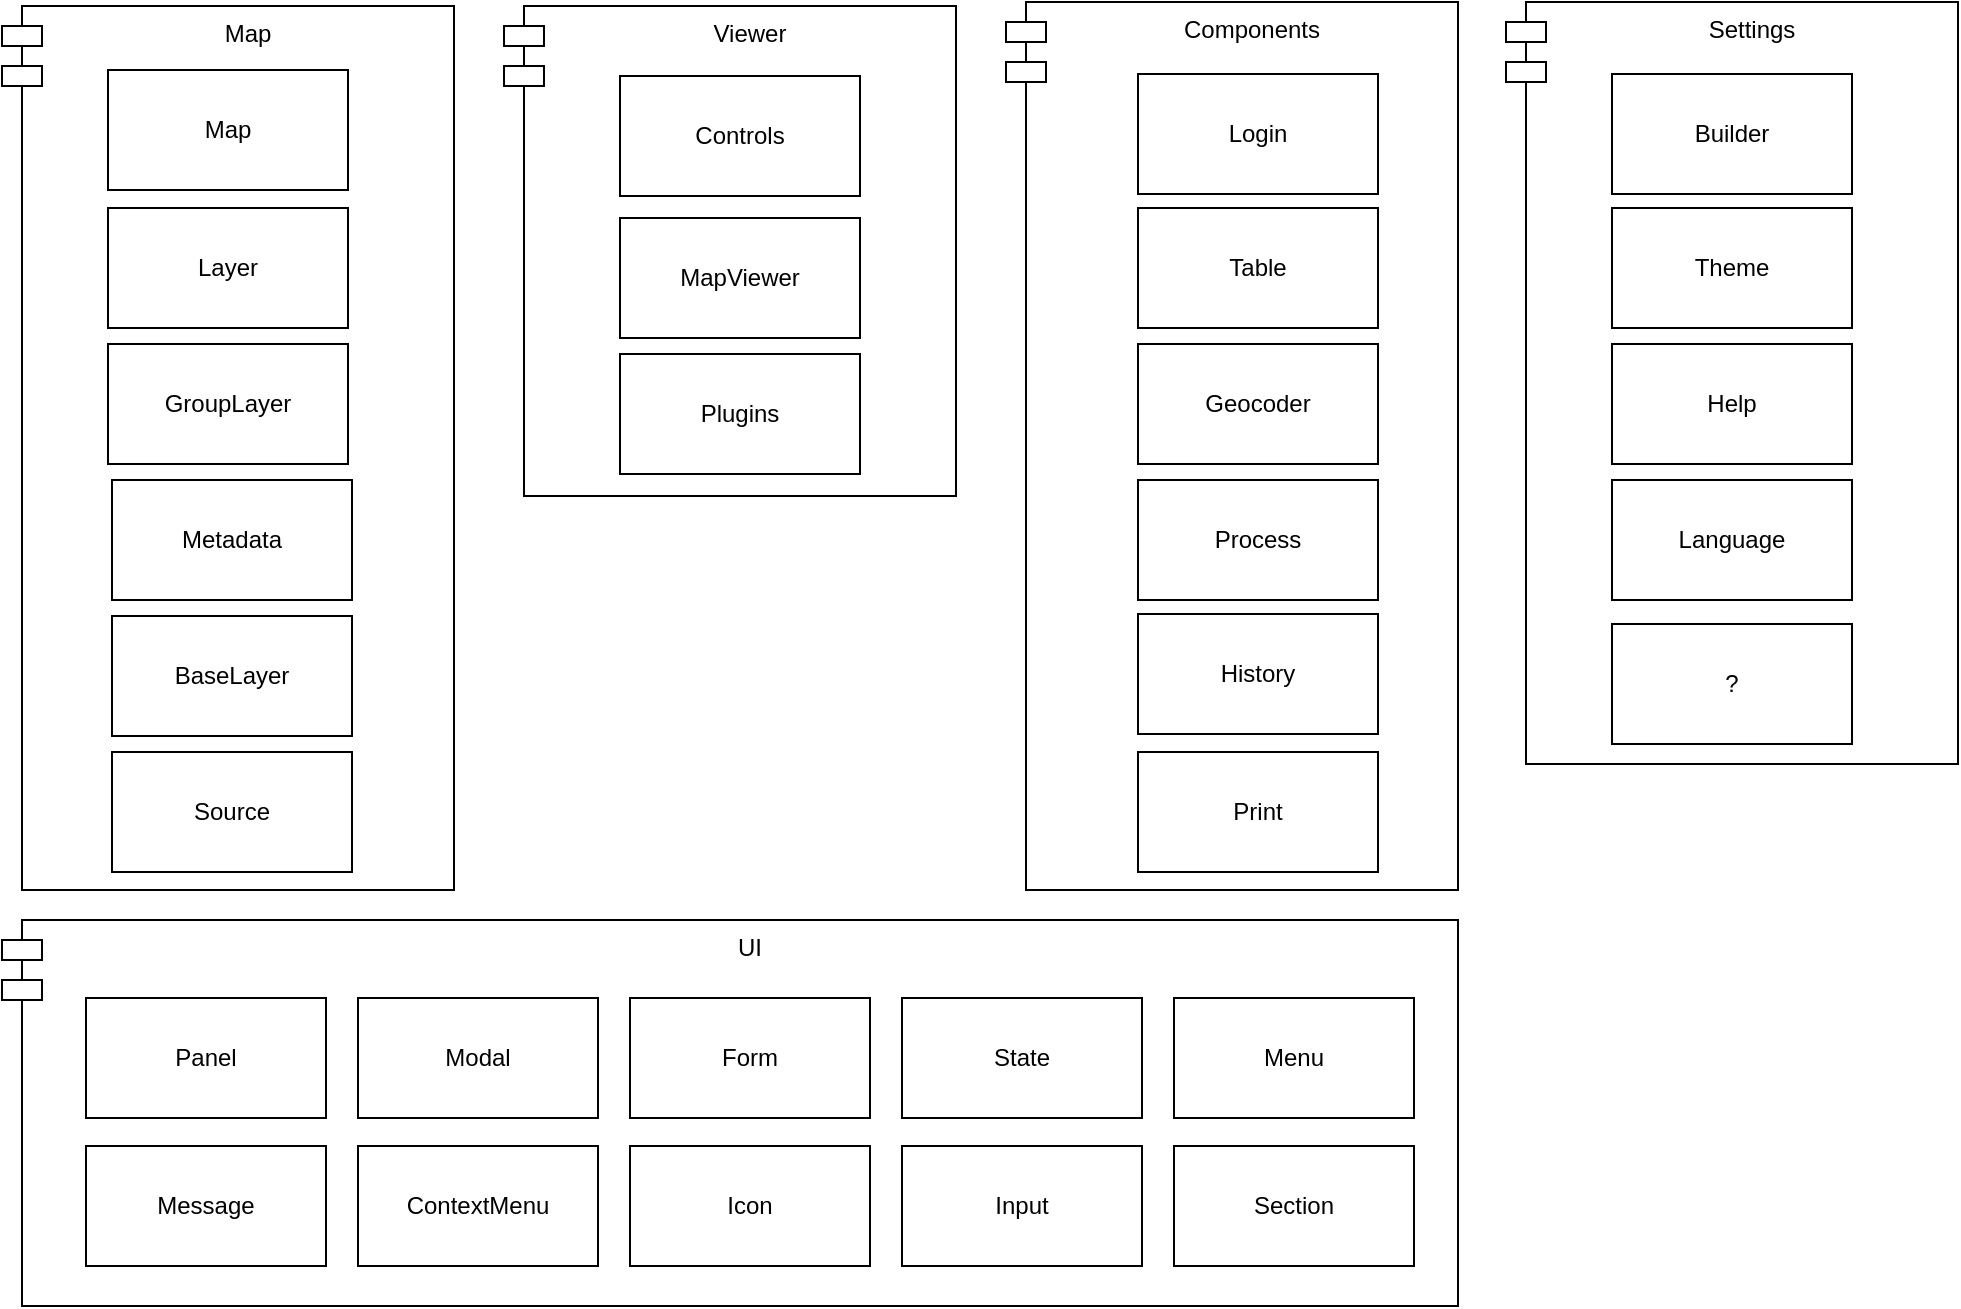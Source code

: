 <mxfile>
    <diagram id="CWb_n4CAjd2z9gFYFfTj" name="Modules">
        <mxGraphModel dx="510" dy="250" grid="0" gridSize="10" guides="1" tooltips="1" connect="1" arrows="1" fold="1" page="1" pageScale="1" pageWidth="1169" pageHeight="827" math="0" shadow="0">
            <root>
                <mxCell id="0"/>
                <mxCell id="1" parent="0"/>
                <mxCell id="gD5JubQlsYifofTVkJNf-137" value="UI" style="shape=module;align=left;spacingLeft=20;align=center;verticalAlign=top;" parent="1" vertex="1">
                    <mxGeometry x="99" y="546" width="728" height="193" as="geometry"/>
                </mxCell>
                <mxCell id="gD5JubQlsYifofTVkJNf-133" value="Settings" style="shape=module;align=left;spacingLeft=20;align=center;verticalAlign=top;" parent="1" vertex="1">
                    <mxGeometry x="851" y="87" width="226" height="381" as="geometry"/>
                </mxCell>
                <mxCell id="gD5JubQlsYifofTVkJNf-132" value="Components" style="shape=module;align=left;spacingLeft=20;align=center;verticalAlign=top;" parent="1" vertex="1">
                    <mxGeometry x="601" y="87" width="226" height="444" as="geometry"/>
                </mxCell>
                <mxCell id="gD5JubQlsYifofTVkJNf-120" value="Map" style="shape=module;align=left;spacingLeft=20;align=center;verticalAlign=top;" parent="1" vertex="1">
                    <mxGeometry x="99" y="89" width="226" height="442" as="geometry"/>
                </mxCell>
                <mxCell id="109" value="Login" style="rounded=0;whiteSpace=wrap;html=1;" parent="1" vertex="1">
                    <mxGeometry x="667" y="123" width="120" height="60" as="geometry"/>
                </mxCell>
                <mxCell id="110" value="Help" style="rounded=0;whiteSpace=wrap;html=1;" parent="1" vertex="1">
                    <mxGeometry x="904" y="258" width="120" height="60" as="geometry"/>
                </mxCell>
                <mxCell id="111" value="Process" style="rounded=0;whiteSpace=wrap;html=1;" parent="1" vertex="1">
                    <mxGeometry x="667" y="326" width="120" height="60" as="geometry"/>
                </mxCell>
                <mxCell id="112" value="Layer" style="rounded=0;whiteSpace=wrap;html=1;" parent="1" vertex="1">
                    <mxGeometry x="152" y="190" width="120" height="60" as="geometry"/>
                </mxCell>
                <mxCell id="113" value="Menu" style="rounded=0;whiteSpace=wrap;html=1;" parent="1" vertex="1">
                    <mxGeometry x="685" y="585" width="120" height="60" as="geometry"/>
                </mxCell>
                <mxCell id="114" value="Map" style="rounded=0;whiteSpace=wrap;html=1;" parent="1" vertex="1">
                    <mxGeometry x="152" y="121" width="120" height="60" as="geometry"/>
                </mxCell>
                <mxCell id="115" value="Table" style="rounded=0;whiteSpace=wrap;html=1;" parent="1" vertex="1">
                    <mxGeometry x="667" y="190" width="120" height="60" as="geometry"/>
                </mxCell>
                <mxCell id="116" value="Geocoder" style="rounded=0;whiteSpace=wrap;html=1;" parent="1" vertex="1">
                    <mxGeometry x="667" y="258" width="120" height="60" as="geometry"/>
                </mxCell>
                <mxCell id="118" value="Print" style="rounded=0;whiteSpace=wrap;html=1;" parent="1" vertex="1">
                    <mxGeometry x="667" y="462" width="120" height="60" as="geometry"/>
                </mxCell>
                <mxCell id="uoo7UDj4XoM6Ld0TAv-9-122" value="BaseLayer" style="rounded=0;whiteSpace=wrap;html=1;" parent="1" vertex="1">
                    <mxGeometry x="154" y="394" width="120" height="60" as="geometry"/>
                </mxCell>
                <mxCell id="uoo7UDj4XoM6Ld0TAv-9-124" value="History" style="rounded=0;whiteSpace=wrap;html=1;" parent="1" vertex="1">
                    <mxGeometry x="667" y="393" width="120" height="60" as="geometry"/>
                </mxCell>
                <mxCell id="uoo7UDj4XoM6Ld0TAv-9-127" value="Builder" style="rounded=0;whiteSpace=wrap;html=1;" parent="1" vertex="1">
                    <mxGeometry x="904" y="123" width="120" height="60" as="geometry"/>
                </mxCell>
                <mxCell id="gD5JubQlsYifofTVkJNf-121" value="GroupLayer" style="rounded=0;whiteSpace=wrap;html=1;" parent="1" vertex="1">
                    <mxGeometry x="152" y="258" width="120" height="60" as="geometry"/>
                </mxCell>
                <mxCell id="gD5JubQlsYifofTVkJNf-122" value="Section" style="rounded=0;whiteSpace=wrap;html=1;" parent="1" vertex="1">
                    <mxGeometry x="685" y="659" width="120" height="60" as="geometry"/>
                </mxCell>
                <mxCell id="gD5JubQlsYifofTVkJNf-124" value="Metadata" style="rounded=0;whiteSpace=wrap;html=1;" parent="1" vertex="1">
                    <mxGeometry x="154" y="326" width="120" height="60" as="geometry"/>
                </mxCell>
                <mxCell id="gD5JubQlsYifofTVkJNf-134" value="Language" style="rounded=0;whiteSpace=wrap;html=1;" parent="1" vertex="1">
                    <mxGeometry x="904" y="326" width="120" height="60" as="geometry"/>
                </mxCell>
                <mxCell id="gD5JubQlsYifofTVkJNf-135" value="Theme" style="rounded=0;whiteSpace=wrap;html=1;" parent="1" vertex="1">
                    <mxGeometry x="904" y="190" width="120" height="60" as="geometry"/>
                </mxCell>
                <mxCell id="gD5JubQlsYifofTVkJNf-136" value="State" style="rounded=0;whiteSpace=wrap;html=1;" parent="1" vertex="1">
                    <mxGeometry x="549" y="585" width="120" height="60" as="geometry"/>
                </mxCell>
                <mxCell id="gD5JubQlsYifofTVkJNf-138" value="Panel" style="rounded=0;whiteSpace=wrap;html=1;" parent="1" vertex="1">
                    <mxGeometry x="141" y="585" width="120" height="60" as="geometry"/>
                </mxCell>
                <mxCell id="gD5JubQlsYifofTVkJNf-139" value="Modal" style="rounded=0;whiteSpace=wrap;html=1;" parent="1" vertex="1">
                    <mxGeometry x="277" y="585" width="120" height="60" as="geometry"/>
                </mxCell>
                <mxCell id="gD5JubQlsYifofTVkJNf-140" value="Form" style="rounded=0;whiteSpace=wrap;html=1;" parent="1" vertex="1">
                    <mxGeometry x="413" y="585" width="120" height="60" as="geometry"/>
                </mxCell>
                <mxCell id="gD5JubQlsYifofTVkJNf-141" value="Message" style="rounded=0;whiteSpace=wrap;html=1;" parent="1" vertex="1">
                    <mxGeometry x="141" y="659" width="120" height="60" as="geometry"/>
                </mxCell>
                <mxCell id="gD5JubQlsYifofTVkJNf-142" value="ContextMenu" style="rounded=0;whiteSpace=wrap;html=1;" parent="1" vertex="1">
                    <mxGeometry x="277" y="659" width="120" height="60" as="geometry"/>
                </mxCell>
                <mxCell id="gD5JubQlsYifofTVkJNf-143" value="Icon" style="rounded=0;whiteSpace=wrap;html=1;" parent="1" vertex="1">
                    <mxGeometry x="413" y="659" width="120" height="60" as="geometry"/>
                </mxCell>
                <mxCell id="gD5JubQlsYifofTVkJNf-145" value="Input" style="rounded=0;whiteSpace=wrap;html=1;" parent="1" vertex="1">
                    <mxGeometry x="549" y="659" width="120" height="60" as="geometry"/>
                </mxCell>
                <mxCell id="gD5JubQlsYifofTVkJNf-147" value="" style="group" parent="1" vertex="1" connectable="0">
                    <mxGeometry x="350" y="89" width="226" height="245" as="geometry"/>
                </mxCell>
                <mxCell id="gD5JubQlsYifofTVkJNf-127" value="Viewer" style="shape=module;align=left;spacingLeft=20;align=center;verticalAlign=top;" parent="gD5JubQlsYifofTVkJNf-147" vertex="1">
                    <mxGeometry width="226" height="245" as="geometry"/>
                </mxCell>
                <mxCell id="uoo7UDj4XoM6Ld0TAv-9-128" value="Controls" style="rounded=0;whiteSpace=wrap;html=1;" parent="gD5JubQlsYifofTVkJNf-147" vertex="1">
                    <mxGeometry x="58" y="35" width="120" height="60" as="geometry"/>
                </mxCell>
                <mxCell id="gD5JubQlsYifofTVkJNf-128" value="MapViewer" style="rounded=0;whiteSpace=wrap;html=1;" parent="gD5JubQlsYifofTVkJNf-147" vertex="1">
                    <mxGeometry x="58" y="106" width="120" height="60" as="geometry"/>
                </mxCell>
                <mxCell id="gD5JubQlsYifofTVkJNf-129" value="Plugins" style="rounded=0;whiteSpace=wrap;html=1;" parent="gD5JubQlsYifofTVkJNf-147" vertex="1">
                    <mxGeometry x="58" y="174" width="120" height="60" as="geometry"/>
                </mxCell>
                <mxCell id="119" value="Source" style="rounded=0;whiteSpace=wrap;html=1;" parent="1" vertex="1">
                    <mxGeometry x="154" y="462" width="120" height="60" as="geometry"/>
                </mxCell>
                <mxCell id="120" value="?" style="rounded=0;whiteSpace=wrap;html=1;" parent="1" vertex="1">
                    <mxGeometry x="904" y="398" width="120" height="60" as="geometry"/>
                </mxCell>
            </root>
        </mxGraphModel>
    </diagram>
    <diagram name="Modulos" id="eLVzMxhiYiHDxjozMNMs">
        <mxGraphModel dx="1072" dy="525" grid="0" gridSize="10" guides="1" tooltips="1" connect="1" arrows="1" fold="1" page="1" pageScale="1" pageWidth="1169" pageHeight="827" math="0" shadow="0">
            <root>
                <mxCell id="4lRZ-2Vwb35pFQylMisb-0"/>
                <mxCell id="4lRZ-2Vwb35pFQylMisb-1" parent="4lRZ-2Vwb35pFQylMisb-0"/>
                <mxCell id="ViPL-9zTf9_xKbw7VH_S-1" value="" style="edgeStyle=none;html=1;" parent="4lRZ-2Vwb35pFQylMisb-1" source="4lRZ-2Vwb35pFQylMisb-11" target="pNNibFBL_ZgjOhzCeXM2-0" edge="1">
                    <mxGeometry relative="1" as="geometry"/>
                </mxCell>
                <mxCell id="ViPL-9zTf9_xKbw7VH_S-2" value="" style="edgeStyle=none;html=1;" parent="4lRZ-2Vwb35pFQylMisb-1" source="4lRZ-2Vwb35pFQylMisb-11" target="pNNibFBL_ZgjOhzCeXM2-0" edge="1">
                    <mxGeometry relative="1" as="geometry"/>
                </mxCell>
                <mxCell id="ViPL-9zTf9_xKbw7VH_S-3" value="" style="edgeStyle=none;html=1;" parent="4lRZ-2Vwb35pFQylMisb-1" source="4lRZ-2Vwb35pFQylMisb-11" target="pNNibFBL_ZgjOhzCeXM2-0" edge="1">
                    <mxGeometry relative="1" as="geometry"/>
                </mxCell>
                <mxCell id="ViPL-9zTf9_xKbw7VH_S-5" value="" style="edgeStyle=none;html=1;entryX=0.442;entryY=0.033;entryDx=0;entryDy=0;entryPerimeter=0;" parent="4lRZ-2Vwb35pFQylMisb-1" source="4lRZ-2Vwb35pFQylMisb-11" target="2x8T4kLwrrR0kV8z2Wcs-0" edge="1">
                    <mxGeometry relative="1" as="geometry">
                        <mxPoint x="753" y="138" as="targetPoint"/>
                    </mxGeometry>
                </mxCell>
                <mxCell id="ViPL-9zTf9_xKbw7VH_S-7" value="" style="edgeStyle=none;html=1;" parent="4lRZ-2Vwb35pFQylMisb-1" source="4lRZ-2Vwb35pFQylMisb-11" target="2x8T4kLwrrR0kV8z2Wcs-1" edge="1">
                    <mxGeometry relative="1" as="geometry">
                        <mxPoint x="1053" y="138" as="targetPoint"/>
                    </mxGeometry>
                </mxCell>
                <mxCell id="4lRZ-2Vwb35pFQylMisb-11" value="Map" style="rounded=0;whiteSpace=wrap;html=1;" parent="4lRZ-2Vwb35pFQylMisb-1" vertex="1">
                    <mxGeometry x="855" y="120" width="120" height="60" as="geometry"/>
                </mxCell>
                <mxCell id="ViPL-9zTf9_xKbw7VH_S-10" value="" style="edgeStyle=none;html=1;" parent="4lRZ-2Vwb35pFQylMisb-1" source="pNNibFBL_ZgjOhzCeXM2-0" target="2x8T4kLwrrR0kV8z2Wcs-2" edge="1">
                    <mxGeometry relative="1" as="geometry">
                        <mxPoint x="920" y="377" as="targetPoint"/>
                    </mxGeometry>
                </mxCell>
                <mxCell id="pNNibFBL_ZgjOhzCeXM2-0" value="Layer" style="rounded=0;whiteSpace=wrap;html=1;" parent="4lRZ-2Vwb35pFQylMisb-1" vertex="1">
                    <mxGeometry x="860" y="237" width="120" height="60" as="geometry"/>
                </mxCell>
                <mxCell id="2x8T4kLwrrR0kV8z2Wcs-0" value="Plugins" style="rounded=0;whiteSpace=wrap;html=1;" parent="4lRZ-2Vwb35pFQylMisb-1" vertex="1">
                    <mxGeometry x="716" y="237" width="120" height="60" as="geometry"/>
                </mxCell>
                <mxCell id="ViPL-9zTf9_xKbw7VH_S-8" value="" style="edgeStyle=none;html=1;" parent="4lRZ-2Vwb35pFQylMisb-1" source="2x8T4kLwrrR0kV8z2Wcs-1" target="2x8T4kLwrrR0kV8z2Wcs-2" edge="1">
                    <mxGeometry relative="1" as="geometry"/>
                </mxCell>
                <mxCell id="2x8T4kLwrrR0kV8z2Wcs-1" value="L.Draw/Herramientas" style="rounded=0;whiteSpace=wrap;html=1;" parent="4lRZ-2Vwb35pFQylMisb-1" vertex="1">
                    <mxGeometry x="996" y="237" width="120" height="60" as="geometry"/>
                </mxCell>
                <mxCell id="2x8T4kLwrrR0kV8z2Wcs-2" value="Geoprocess" style="rounded=0;whiteSpace=wrap;html=1;" parent="4lRZ-2Vwb35pFQylMisb-1" vertex="1">
                    <mxGeometry x="996" y="332" width="120" height="60" as="geometry"/>
                </mxCell>
                <mxCell id="2x8T4kLwrrR0kV8z2Wcs-3" value="Help" style="rounded=0;whiteSpace=wrap;html=1;" parent="4lRZ-2Vwb35pFQylMisb-1" vertex="1">
                    <mxGeometry x="10" y="237" width="120" height="60" as="geometry"/>
                </mxCell>
                <mxCell id="2x8T4kLwrrR0kV8z2Wcs-4" value="Menu" style="rounded=0;whiteSpace=wrap;html=1;" parent="4lRZ-2Vwb35pFQylMisb-1" vertex="1">
                    <mxGeometry x="284" y="237" width="120" height="60" as="geometry"/>
                </mxCell>
                <mxCell id="2x8T4kLwrrR0kV8z2Wcs-5" value="About" style="rounded=0;whiteSpace=wrap;html=1;" parent="4lRZ-2Vwb35pFQylMisb-1" vertex="1">
                    <mxGeometry x="147" y="237" width="120" height="60" as="geometry"/>
                </mxCell>
                <mxCell id="ViPL-9zTf9_xKbw7VH_S-14" value="" style="edgeStyle=none;html=1;entryX=0.5;entryY=0;entryDx=0;entryDy=0;" parent="4lRZ-2Vwb35pFQylMisb-1" source="_Ku9aQTKGOqGjegTY_Go-0" target="2x8T4kLwrrR0kV8z2Wcs-4" edge="1">
                    <mxGeometry relative="1" as="geometry">
                        <mxPoint x="350" y="117" as="targetPoint"/>
                    </mxGeometry>
                </mxCell>
                <mxCell id="ViPL-9zTf9_xKbw7VH_S-15" value="" style="edgeStyle=none;html=1;entryX=0.5;entryY=0;entryDx=0;entryDy=0;" parent="4lRZ-2Vwb35pFQylMisb-1" source="_Ku9aQTKGOqGjegTY_Go-0" target="2x8T4kLwrrR0kV8z2Wcs-5" edge="1">
                    <mxGeometry relative="1" as="geometry">
                        <mxPoint x="350" y="117" as="targetPoint"/>
                    </mxGeometry>
                </mxCell>
                <mxCell id="ViPL-9zTf9_xKbw7VH_S-16" value="" style="edgeStyle=none;html=1;entryX=0.4;entryY=0;entryDx=0;entryDy=0;entryPerimeter=0;" parent="4lRZ-2Vwb35pFQylMisb-1" source="_Ku9aQTKGOqGjegTY_Go-0" target="2x8T4kLwrrR0kV8z2Wcs-3" edge="1">
                    <mxGeometry relative="1" as="geometry">
                        <mxPoint x="350" y="117" as="targetPoint"/>
                    </mxGeometry>
                </mxCell>
                <mxCell id="X_po4N27kvjOxuceSyb3-0" value="" style="edgeStyle=none;html=1;entryX=0.5;entryY=0;entryDx=0;entryDy=0;" parent="4lRZ-2Vwb35pFQylMisb-1" source="_Ku9aQTKGOqGjegTY_Go-0" target="9GeohLpNnnjzKHiVYiQz-0" edge="1">
                    <mxGeometry relative="1" as="geometry">
                        <mxPoint x="351.5" y="150" as="targetPoint"/>
                    </mxGeometry>
                </mxCell>
                <mxCell id="_Ku9aQTKGOqGjegTY_Go-0" value="UI" style="rounded=0;whiteSpace=wrap;html=1;" parent="4lRZ-2Vwb35pFQylMisb-1" vertex="1">
                    <mxGeometry x="144.5" y="120" width="127" height="60" as="geometry"/>
                </mxCell>
                <mxCell id="ViPL-9zTf9_xKbw7VH_S-9" value="Buscador" style="rounded=0;whiteSpace=wrap;html=1;" parent="4lRZ-2Vwb35pFQylMisb-1" vertex="1">
                    <mxGeometry x="575" y="120" width="120" height="60" as="geometry"/>
                </mxCell>
                <mxCell id="17fP1RQrxEWDu5_7WFTK-0" value="Argenmap" style="rounded=0;whiteSpace=wrap;html=1;" parent="4lRZ-2Vwb35pFQylMisb-1" vertex="1">
                    <mxGeometry x="462" y="22" width="201" height="60" as="geometry"/>
                </mxCell>
                <mxCell id="9GeohLpNnnjzKHiVYiQz-0" value="Login" style="rounded=0;whiteSpace=wrap;html=1;" parent="4lRZ-2Vwb35pFQylMisb-1" vertex="1">
                    <mxGeometry x="427" y="237" width="120" height="60" as="geometry"/>
                </mxCell>
                <mxCell id="8NFl01SChDwNzeFBLH0U-0" value="Builder" style="rounded=0;whiteSpace=wrap;html=1;" parent="4lRZ-2Vwb35pFQylMisb-1" vertex="1">
                    <mxGeometry x="431" y="120" width="120" height="60" as="geometry"/>
                </mxCell>
            </root>
        </mxGraphModel>
    </diagram>
</mxfile>